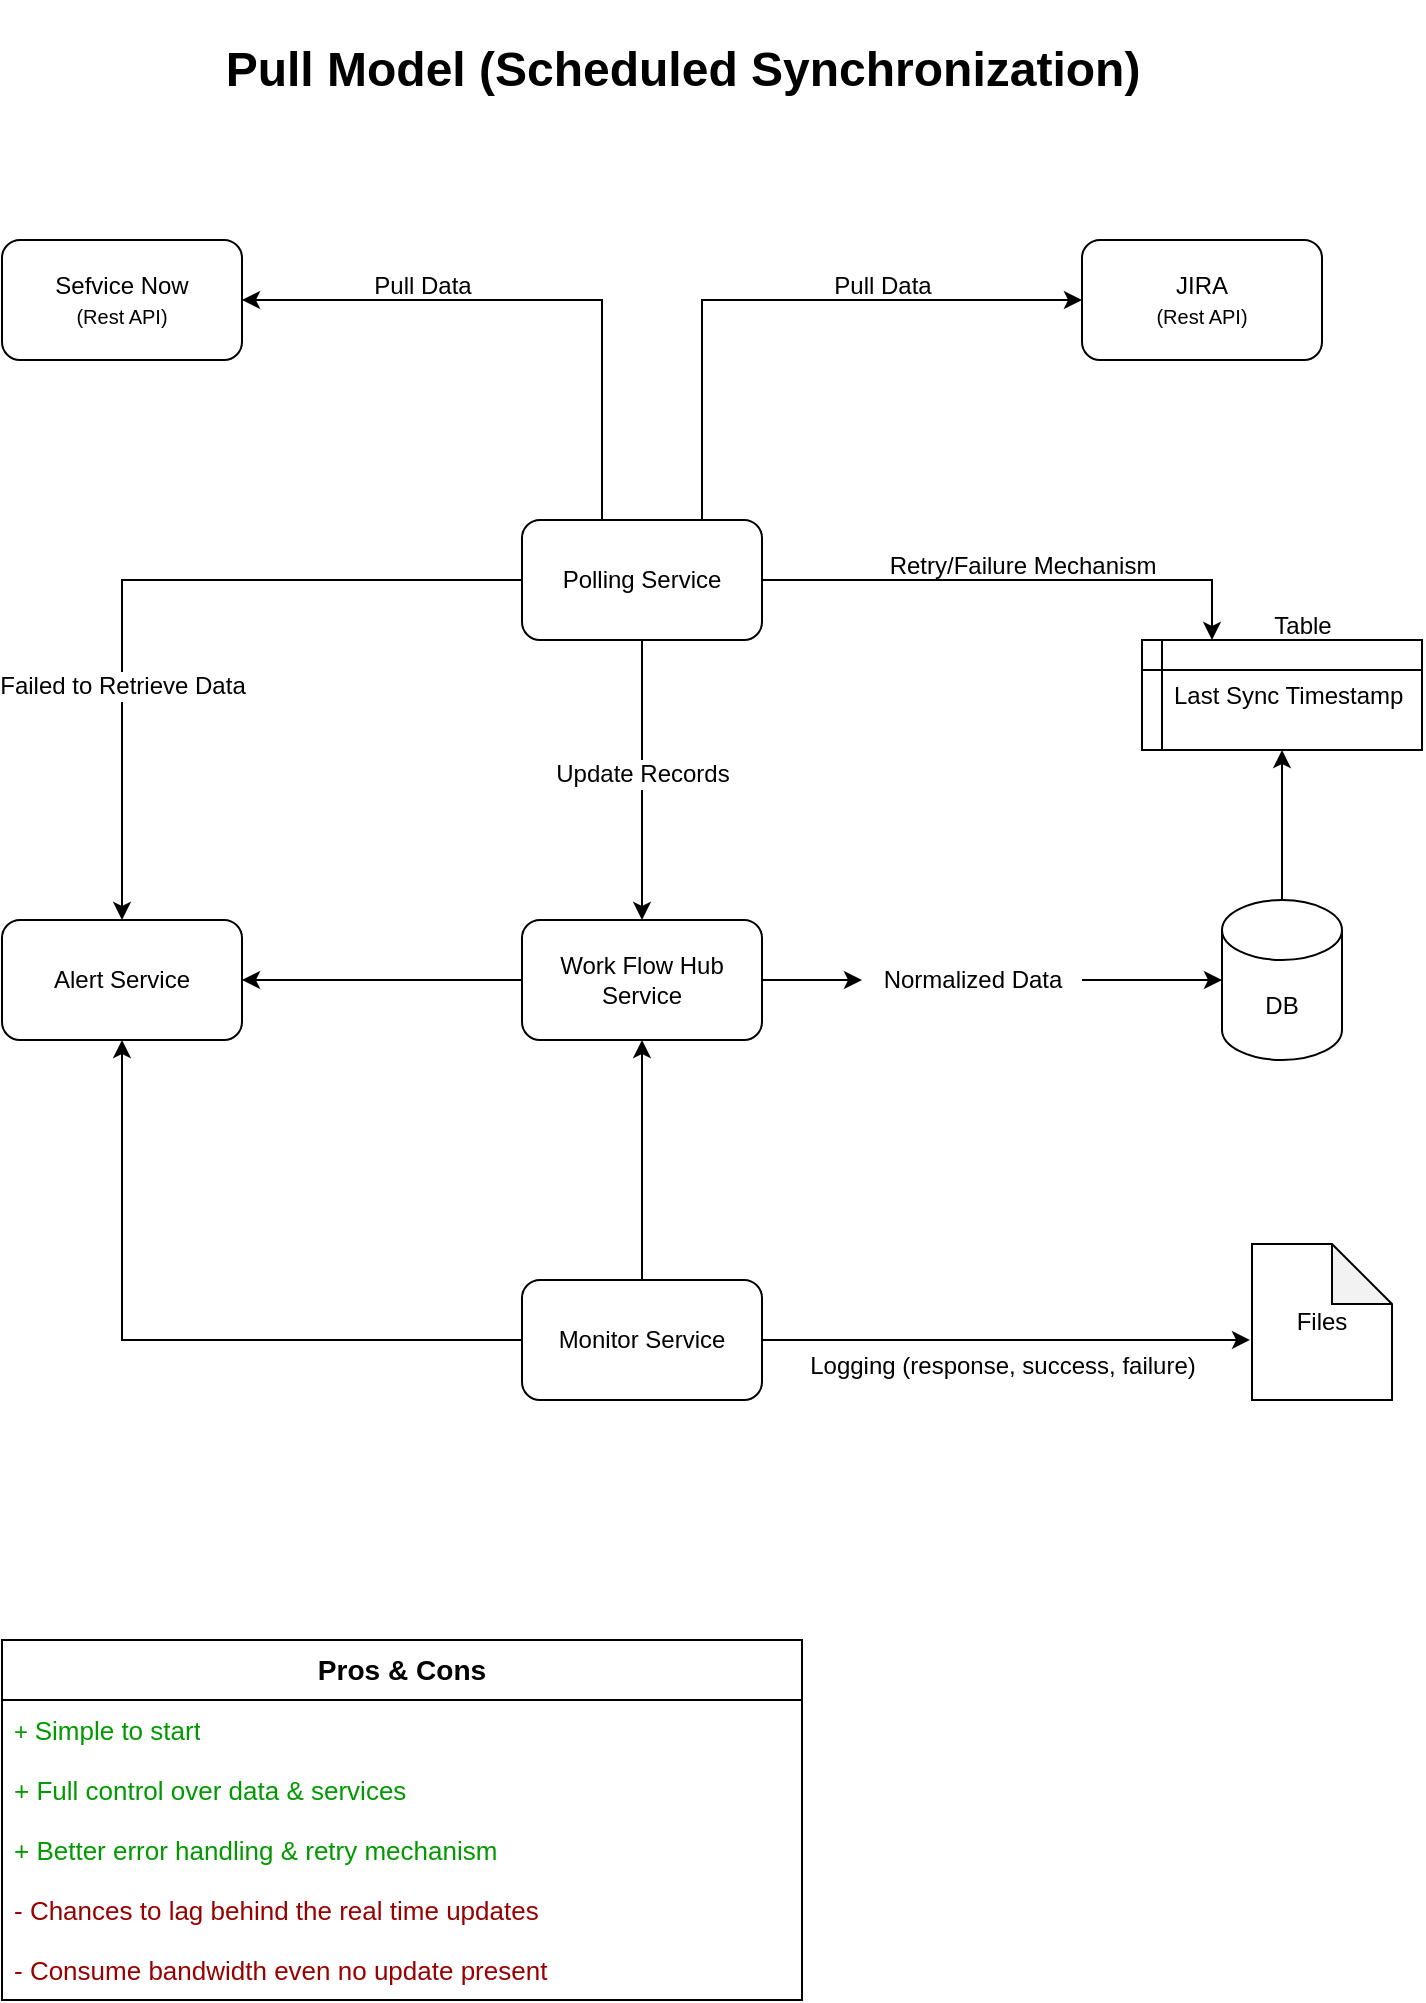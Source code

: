 <mxfile version="26.2.14">
  <diagram name="Page-1" id="ApnL_jyLXFxhoMhJq-R4">
    <mxGraphModel dx="2066" dy="777" grid="1" gridSize="10" guides="1" tooltips="1" connect="1" arrows="1" fold="1" page="1" pageScale="1" pageWidth="850" pageHeight="1100" math="0" shadow="0">
      <root>
        <mxCell id="0" />
        <mxCell id="1" parent="0" />
        <mxCell id="5IEd1D8y2sKXLxusC1cx-6" style="edgeStyle=orthogonalEdgeStyle;rounded=0;orthogonalLoop=1;jettySize=auto;html=1;exitX=0.5;exitY=0;exitDx=0;exitDy=0;entryX=1;entryY=0.5;entryDx=0;entryDy=0;" parent="1" source="5IEd1D8y2sKXLxusC1cx-1" target="5IEd1D8y2sKXLxusC1cx-3" edge="1">
          <mxGeometry relative="1" as="geometry">
            <Array as="points">
              <mxPoint x="370" y="290" />
              <mxPoint x="370" y="180" />
            </Array>
          </mxGeometry>
        </mxCell>
        <mxCell id="5IEd1D8y2sKXLxusC1cx-7" style="edgeStyle=orthogonalEdgeStyle;rounded=0;orthogonalLoop=1;jettySize=auto;html=1;exitX=0.75;exitY=0;exitDx=0;exitDy=0;entryX=0;entryY=0.5;entryDx=0;entryDy=0;" parent="1" source="5IEd1D8y2sKXLxusC1cx-1" target="5IEd1D8y2sKXLxusC1cx-2" edge="1">
          <mxGeometry relative="1" as="geometry" />
        </mxCell>
        <mxCell id="5IEd1D8y2sKXLxusC1cx-10" style="edgeStyle=orthogonalEdgeStyle;rounded=0;orthogonalLoop=1;jettySize=auto;html=1;exitX=0.5;exitY=1;exitDx=0;exitDy=0;entryX=0.5;entryY=0;entryDx=0;entryDy=0;" parent="1" source="5IEd1D8y2sKXLxusC1cx-1" target="5IEd1D8y2sKXLxusC1cx-9" edge="1">
          <mxGeometry relative="1" as="geometry" />
        </mxCell>
        <mxCell id="5IEd1D8y2sKXLxusC1cx-15" value="&lt;font style=&quot;font-size: 12px;&quot;&gt;Update Records&lt;/font&gt;" style="edgeLabel;html=1;align=center;verticalAlign=middle;resizable=0;points=[];" parent="5IEd1D8y2sKXLxusC1cx-10" vertex="1" connectable="0">
          <mxGeometry x="-0.05" y="4" relative="1" as="geometry">
            <mxPoint x="-4" as="offset" />
          </mxGeometry>
        </mxCell>
        <mxCell id="5IEd1D8y2sKXLxusC1cx-25" style="edgeStyle=orthogonalEdgeStyle;rounded=0;orthogonalLoop=1;jettySize=auto;html=1;exitX=1;exitY=0.5;exitDx=0;exitDy=0;entryX=0.25;entryY=0;entryDx=0;entryDy=0;" parent="1" source="5IEd1D8y2sKXLxusC1cx-1" target="5IEd1D8y2sKXLxusC1cx-19" edge="1">
          <mxGeometry relative="1" as="geometry" />
        </mxCell>
        <mxCell id="5IEd1D8y2sKXLxusC1cx-43" style="edgeStyle=orthogonalEdgeStyle;rounded=0;orthogonalLoop=1;jettySize=auto;html=1;exitX=0;exitY=0.5;exitDx=0;exitDy=0;entryX=0.5;entryY=0;entryDx=0;entryDy=0;" parent="1" source="5IEd1D8y2sKXLxusC1cx-1" target="5IEd1D8y2sKXLxusC1cx-28" edge="1">
          <mxGeometry relative="1" as="geometry" />
        </mxCell>
        <mxCell id="5IEd1D8y2sKXLxusC1cx-47" value="&lt;font style=&quot;font-size: 12px;&quot;&gt;Failed to Retrieve Data&lt;/font&gt;" style="edgeLabel;html=1;align=center;verticalAlign=middle;resizable=0;points=[];" parent="5IEd1D8y2sKXLxusC1cx-43" vertex="1" connectable="0">
          <mxGeometry x="0.091" y="1" relative="1" as="geometry">
            <mxPoint x="-1" y="51" as="offset" />
          </mxGeometry>
        </mxCell>
        <mxCell id="5IEd1D8y2sKXLxusC1cx-1" value="Polling Service" style="rounded=1;whiteSpace=wrap;html=1;" parent="1" vertex="1">
          <mxGeometry x="330" y="290" width="120" height="60" as="geometry" />
        </mxCell>
        <mxCell id="5IEd1D8y2sKXLxusC1cx-2" value="JIRA&lt;div&gt;&lt;span style=&quot;font-size: 10px;&quot;&gt;(Rest API)&lt;/span&gt;&lt;/div&gt;" style="rounded=1;whiteSpace=wrap;html=1;" parent="1" vertex="1">
          <mxGeometry x="610" y="150" width="120" height="60" as="geometry" />
        </mxCell>
        <mxCell id="5IEd1D8y2sKXLxusC1cx-3" value="Sefvice Now&lt;div&gt;&lt;font style=&quot;font-size: 10px;&quot;&gt;(Rest API)&lt;/font&gt;&lt;/div&gt;" style="rounded=1;whiteSpace=wrap;html=1;" parent="1" vertex="1">
          <mxGeometry x="70" y="150" width="120" height="60" as="geometry" />
        </mxCell>
        <mxCell id="5IEd1D8y2sKXLxusC1cx-17" style="edgeStyle=orthogonalEdgeStyle;rounded=0;orthogonalLoop=1;jettySize=auto;html=1;exitX=1;exitY=0.5;exitDx=0;exitDy=0;" parent="1" source="5IEd1D8y2sKXLxusC1cx-18" target="5IEd1D8y2sKXLxusC1cx-16" edge="1">
          <mxGeometry relative="1" as="geometry" />
        </mxCell>
        <mxCell id="5IEd1D8y2sKXLxusC1cx-49" style="edgeStyle=orthogonalEdgeStyle;rounded=0;orthogonalLoop=1;jettySize=auto;html=1;exitX=0;exitY=0.5;exitDx=0;exitDy=0;entryX=1;entryY=0.5;entryDx=0;entryDy=0;" parent="1" source="5IEd1D8y2sKXLxusC1cx-9" target="5IEd1D8y2sKXLxusC1cx-28" edge="1">
          <mxGeometry relative="1" as="geometry" />
        </mxCell>
        <mxCell id="5IEd1D8y2sKXLxusC1cx-9" value="Work Flow Hub&lt;br&gt;Service" style="rounded=1;whiteSpace=wrap;html=1;" parent="1" vertex="1">
          <mxGeometry x="330" y="490" width="120" height="60" as="geometry" />
        </mxCell>
        <mxCell id="5IEd1D8y2sKXLxusC1cx-11" value="Pull Data" style="text;html=1;align=center;verticalAlign=middle;resizable=0;points=[];autosize=1;strokeColor=none;fillColor=none;" parent="1" vertex="1">
          <mxGeometry x="245" y="158" width="70" height="30" as="geometry" />
        </mxCell>
        <mxCell id="5IEd1D8y2sKXLxusC1cx-14" value="Pull Data" style="text;html=1;align=center;verticalAlign=middle;resizable=0;points=[];autosize=1;strokeColor=none;fillColor=none;" parent="1" vertex="1">
          <mxGeometry x="475" y="158" width="70" height="30" as="geometry" />
        </mxCell>
        <mxCell id="5IEd1D8y2sKXLxusC1cx-16" value="DB" style="shape=cylinder3;whiteSpace=wrap;html=1;boundedLbl=1;backgroundOutline=1;size=15;" parent="1" vertex="1">
          <mxGeometry x="680" y="480" width="60" height="80" as="geometry" />
        </mxCell>
        <mxCell id="5IEd1D8y2sKXLxusC1cx-19" value="&amp;nbsp; Last Sync Timestamp" style="shape=internalStorage;whiteSpace=wrap;html=1;backgroundOutline=1;dx=10;dy=15;" parent="1" vertex="1">
          <mxGeometry x="640" y="350" width="140" height="55" as="geometry" />
        </mxCell>
        <mxCell id="5IEd1D8y2sKXLxusC1cx-22" style="edgeStyle=orthogonalEdgeStyle;rounded=0;orthogonalLoop=1;jettySize=auto;html=1;exitX=0.5;exitY=0;exitDx=0;exitDy=0;exitPerimeter=0;entryX=0.5;entryY=1;entryDx=0;entryDy=0;" parent="1" source="5IEd1D8y2sKXLxusC1cx-16" target="5IEd1D8y2sKXLxusC1cx-19" edge="1">
          <mxGeometry relative="1" as="geometry">
            <mxPoint x="710" y="420" as="targetPoint" />
          </mxGeometry>
        </mxCell>
        <mxCell id="5IEd1D8y2sKXLxusC1cx-26" value="Retry/Failure Mechanism" style="text;html=1;align=center;verticalAlign=middle;resizable=0;points=[];autosize=1;strokeColor=none;fillColor=none;" parent="1" vertex="1">
          <mxGeometry x="500" y="298" width="160" height="30" as="geometry" />
        </mxCell>
        <mxCell id="5IEd1D8y2sKXLxusC1cx-27" value="Table" style="text;html=1;align=center;verticalAlign=middle;resizable=0;points=[];autosize=1;strokeColor=none;fillColor=none;" parent="1" vertex="1">
          <mxGeometry x="695" y="328" width="50" height="30" as="geometry" />
        </mxCell>
        <mxCell id="5IEd1D8y2sKXLxusC1cx-28" value="Alert Service" style="rounded=1;whiteSpace=wrap;html=1;" parent="1" vertex="1">
          <mxGeometry x="70" y="490" width="120" height="60" as="geometry" />
        </mxCell>
        <mxCell id="5IEd1D8y2sKXLxusC1cx-33" style="edgeStyle=orthogonalEdgeStyle;rounded=0;orthogonalLoop=1;jettySize=auto;html=1;exitX=0.5;exitY=0;exitDx=0;exitDy=0;entryX=0.5;entryY=1;entryDx=0;entryDy=0;" parent="1" source="5IEd1D8y2sKXLxusC1cx-29" target="5IEd1D8y2sKXLxusC1cx-9" edge="1">
          <mxGeometry relative="1" as="geometry" />
        </mxCell>
        <mxCell id="5IEd1D8y2sKXLxusC1cx-34" style="edgeStyle=orthogonalEdgeStyle;rounded=0;orthogonalLoop=1;jettySize=auto;html=1;exitX=0;exitY=0.5;exitDx=0;exitDy=0;entryX=0.5;entryY=1;entryDx=0;entryDy=0;" parent="1" source="5IEd1D8y2sKXLxusC1cx-29" target="5IEd1D8y2sKXLxusC1cx-28" edge="1">
          <mxGeometry relative="1" as="geometry" />
        </mxCell>
        <mxCell id="5IEd1D8y2sKXLxusC1cx-29" value="Monitor Service" style="rounded=1;whiteSpace=wrap;html=1;" parent="1" vertex="1">
          <mxGeometry x="330" y="670" width="120" height="60" as="geometry" />
        </mxCell>
        <mxCell id="5IEd1D8y2sKXLxusC1cx-35" style="edgeStyle=orthogonalEdgeStyle;rounded=0;orthogonalLoop=1;jettySize=auto;html=1;exitX=1;exitY=0.5;exitDx=0;exitDy=0;entryX=-0.014;entryY=0.615;entryDx=0;entryDy=0;entryPerimeter=0;" parent="1" source="5IEd1D8y2sKXLxusC1cx-29" target="5IEd1D8y2sKXLxusC1cx-50" edge="1">
          <mxGeometry relative="1" as="geometry" />
        </mxCell>
        <mxCell id="5IEd1D8y2sKXLxusC1cx-36" value="Logging (response, success, failure)" style="text;html=1;align=center;verticalAlign=middle;resizable=0;points=[];autosize=1;strokeColor=none;fillColor=none;" parent="1" vertex="1">
          <mxGeometry x="460" y="698" width="220" height="30" as="geometry" />
        </mxCell>
        <mxCell id="5IEd1D8y2sKXLxusC1cx-42" value="" style="edgeStyle=orthogonalEdgeStyle;rounded=0;orthogonalLoop=1;jettySize=auto;html=1;exitX=1;exitY=0.5;exitDx=0;exitDy=0;" parent="1" source="5IEd1D8y2sKXLxusC1cx-9" target="5IEd1D8y2sKXLxusC1cx-18" edge="1">
          <mxGeometry relative="1" as="geometry">
            <mxPoint x="450" y="520" as="sourcePoint" />
            <mxPoint x="670" y="520" as="targetPoint" />
          </mxGeometry>
        </mxCell>
        <mxCell id="5IEd1D8y2sKXLxusC1cx-18" value="Normalized D&lt;span style=&quot;background-color: transparent; color: light-dark(rgb(0, 0, 0), rgb(255, 255, 255));&quot;&gt;ata&lt;/span&gt;" style="text;html=1;align=center;verticalAlign=middle;resizable=0;points=[];autosize=1;strokeColor=none;fillColor=none;" parent="1" vertex="1">
          <mxGeometry x="500" y="505" width="110" height="30" as="geometry" />
        </mxCell>
        <mxCell id="5IEd1D8y2sKXLxusC1cx-50" value="Files" style="shape=note;whiteSpace=wrap;html=1;backgroundOutline=1;darkOpacity=0.05;" parent="1" vertex="1">
          <mxGeometry x="695" y="652" width="70" height="78" as="geometry" />
        </mxCell>
        <mxCell id="5IEd1D8y2sKXLxusC1cx-51" value="&lt;h1&gt;Pull Model (Scheduled Synchronization)&lt;/h1&gt;" style="text;html=1;align=center;verticalAlign=middle;resizable=0;points=[];autosize=1;strokeColor=none;fillColor=none;" parent="1" vertex="1">
          <mxGeometry x="170" y="30" width="480" height="70" as="geometry" />
        </mxCell>
        <mxCell id="5IEd1D8y2sKXLxusC1cx-52" value="&lt;h3&gt;Pros &amp;amp; Cons&lt;/h3&gt;" style="swimlane;fontStyle=0;childLayout=stackLayout;horizontal=1;startSize=30;horizontalStack=0;resizeParent=1;resizeParentMax=0;resizeLast=0;collapsible=1;marginBottom=0;whiteSpace=wrap;html=1;" parent="1" vertex="1">
          <mxGeometry x="70" y="850" width="400" height="180" as="geometry">
            <mxRectangle x="70" y="850" width="130" height="30" as="alternateBounds" />
          </mxGeometry>
        </mxCell>
        <mxCell id="5IEd1D8y2sKXLxusC1cx-55" value="&lt;font style=&quot;color: rgb(0, 153, 0);&quot;&gt;+ &lt;font style=&quot;font-size: 13px;&quot;&gt;Simple to start&lt;/font&gt;&lt;/font&gt;" style="text;strokeColor=none;fillColor=none;align=left;verticalAlign=middle;spacingLeft=4;spacingRight=4;overflow=hidden;points=[[0,0.5],[1,0.5]];portConstraint=eastwest;rotatable=0;whiteSpace=wrap;html=1;" parent="5IEd1D8y2sKXLxusC1cx-52" vertex="1">
          <mxGeometry y="30" width="400" height="30" as="geometry" />
        </mxCell>
        <mxCell id="5IEd1D8y2sKXLxusC1cx-53" value="&lt;font style=&quot;font-size: 13px; color: rgb(0, 153, 0);&quot;&gt;+ Full control over data &amp;amp; services&lt;/font&gt;" style="text;strokeColor=none;fillColor=none;align=left;verticalAlign=middle;spacingLeft=4;spacingRight=4;overflow=hidden;points=[[0,0.5],[1,0.5]];portConstraint=eastwest;rotatable=0;whiteSpace=wrap;html=1;" parent="5IEd1D8y2sKXLxusC1cx-52" vertex="1">
          <mxGeometry y="60" width="400" height="30" as="geometry" />
        </mxCell>
        <mxCell id="5IEd1D8y2sKXLxusC1cx-54" value="&lt;font style=&quot;font-size: 13px; color: rgb(0, 153, 0);&quot;&gt;+ Better error handling &amp;amp; retry mechanism&amp;nbsp;&lt;/font&gt;" style="text;strokeColor=none;fillColor=none;align=left;verticalAlign=middle;spacingLeft=4;spacingRight=4;overflow=hidden;points=[[0,0.5],[1,0.5]];portConstraint=eastwest;rotatable=0;whiteSpace=wrap;html=1;" parent="5IEd1D8y2sKXLxusC1cx-52" vertex="1">
          <mxGeometry y="90" width="400" height="30" as="geometry" />
        </mxCell>
        <mxCell id="5IEd1D8y2sKXLxusC1cx-58" value="&lt;font style=&quot;font-size: 13px; color: rgb(153, 0, 0);&quot;&gt;- Chances to lag behind the real time updates&lt;/font&gt;" style="text;strokeColor=none;fillColor=none;align=left;verticalAlign=middle;spacingLeft=4;spacingRight=4;overflow=hidden;points=[[0,0.5],[1,0.5]];portConstraint=eastwest;rotatable=0;whiteSpace=wrap;html=1;" parent="5IEd1D8y2sKXLxusC1cx-52" vertex="1">
          <mxGeometry y="120" width="400" height="30" as="geometry" />
        </mxCell>
        <mxCell id="5IEd1D8y2sKXLxusC1cx-57" value="&lt;font style=&quot;font-size: 13px; color: rgb(153, 0, 0);&quot;&gt;- Consume bandwidth even no update present&lt;/font&gt;" style="text;strokeColor=none;fillColor=none;align=left;verticalAlign=middle;spacingLeft=4;spacingRight=4;overflow=hidden;points=[[0,0.5],[1,0.5]];portConstraint=eastwest;rotatable=0;whiteSpace=wrap;html=1;" parent="5IEd1D8y2sKXLxusC1cx-52" vertex="1">
          <mxGeometry y="150" width="400" height="30" as="geometry" />
        </mxCell>
      </root>
    </mxGraphModel>
  </diagram>
</mxfile>
